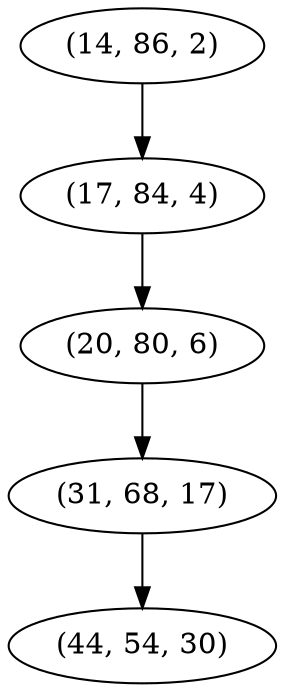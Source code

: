 digraph tree {
    "(14, 86, 2)";
    "(17, 84, 4)";
    "(20, 80, 6)";
    "(31, 68, 17)";
    "(44, 54, 30)";
    "(14, 86, 2)" -> "(17, 84, 4)";
    "(17, 84, 4)" -> "(20, 80, 6)";
    "(20, 80, 6)" -> "(31, 68, 17)";
    "(31, 68, 17)" -> "(44, 54, 30)";
}
